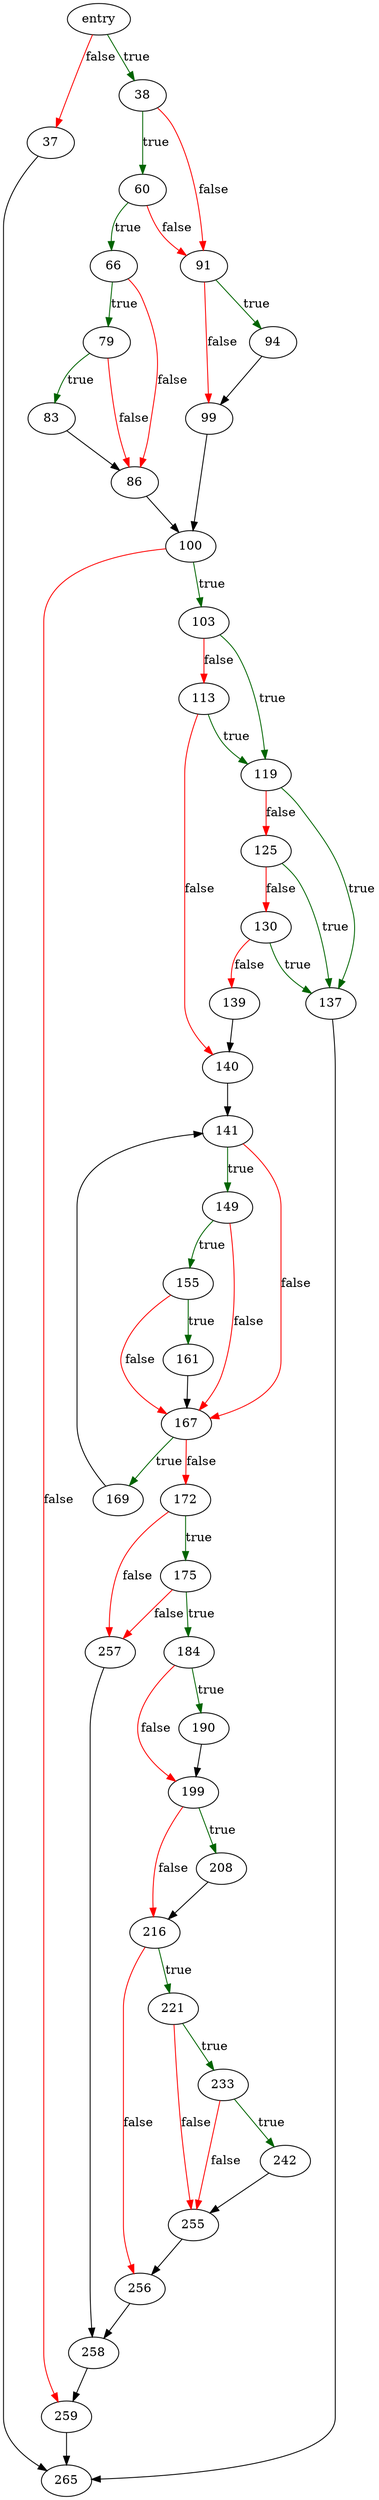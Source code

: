 digraph "isLikeOrGlob" {
	// Node definitions.
	5 [label=entry];
	37;
	38;
	60;
	66;
	79;
	83;
	86;
	91;
	94;
	99;
	100;
	103;
	113;
	119;
	125;
	130;
	137;
	139;
	140;
	141;
	149;
	155;
	161;
	167;
	169;
	172;
	175;
	184;
	190;
	199;
	208;
	216;
	221;
	233;
	242;
	255;
	256;
	257;
	258;
	259;
	265;

	// Edge definitions.
	5 -> 37 [
		color=red
		label=false
	];
	5 -> 38 [
		color=darkgreen
		label=true
	];
	37 -> 265;
	38 -> 60 [
		color=darkgreen
		label=true
	];
	38 -> 91 [
		color=red
		label=false
	];
	60 -> 66 [
		color=darkgreen
		label=true
	];
	60 -> 91 [
		color=red
		label=false
	];
	66 -> 79 [
		color=darkgreen
		label=true
	];
	66 -> 86 [
		color=red
		label=false
	];
	79 -> 83 [
		color=darkgreen
		label=true
	];
	79 -> 86 [
		color=red
		label=false
	];
	83 -> 86;
	86 -> 100;
	91 -> 94 [
		color=darkgreen
		label=true
	];
	91 -> 99 [
		color=red
		label=false
	];
	94 -> 99;
	99 -> 100;
	100 -> 103 [
		color=darkgreen
		label=true
	];
	100 -> 259 [
		color=red
		label=false
	];
	103 -> 113 [
		color=red
		label=false
	];
	103 -> 119 [
		color=darkgreen
		label=true
	];
	113 -> 119 [
		color=darkgreen
		label=true
	];
	113 -> 140 [
		color=red
		label=false
	];
	119 -> 125 [
		color=red
		label=false
	];
	119 -> 137 [
		color=darkgreen
		label=true
	];
	125 -> 130 [
		color=red
		label=false
	];
	125 -> 137 [
		color=darkgreen
		label=true
	];
	130 -> 137 [
		color=darkgreen
		label=true
	];
	130 -> 139 [
		color=red
		label=false
	];
	137 -> 265;
	139 -> 140;
	140 -> 141;
	141 -> 149 [
		color=darkgreen
		label=true
	];
	141 -> 167 [
		color=red
		label=false
	];
	149 -> 155 [
		color=darkgreen
		label=true
	];
	149 -> 167 [
		color=red
		label=false
	];
	155 -> 161 [
		color=darkgreen
		label=true
	];
	155 -> 167 [
		color=red
		label=false
	];
	161 -> 167;
	167 -> 169 [
		color=darkgreen
		label=true
	];
	167 -> 172 [
		color=red
		label=false
	];
	169 -> 141;
	172 -> 175 [
		color=darkgreen
		label=true
	];
	172 -> 257 [
		color=red
		label=false
	];
	175 -> 184 [
		color=darkgreen
		label=true
	];
	175 -> 257 [
		color=red
		label=false
	];
	184 -> 190 [
		color=darkgreen
		label=true
	];
	184 -> 199 [
		color=red
		label=false
	];
	190 -> 199;
	199 -> 208 [
		color=darkgreen
		label=true
	];
	199 -> 216 [
		color=red
		label=false
	];
	208 -> 216;
	216 -> 221 [
		color=darkgreen
		label=true
	];
	216 -> 256 [
		color=red
		label=false
	];
	221 -> 233 [
		color=darkgreen
		label=true
	];
	221 -> 255 [
		color=red
		label=false
	];
	233 -> 242 [
		color=darkgreen
		label=true
	];
	233 -> 255 [
		color=red
		label=false
	];
	242 -> 255;
	255 -> 256;
	256 -> 258;
	257 -> 258;
	258 -> 259;
	259 -> 265;
}